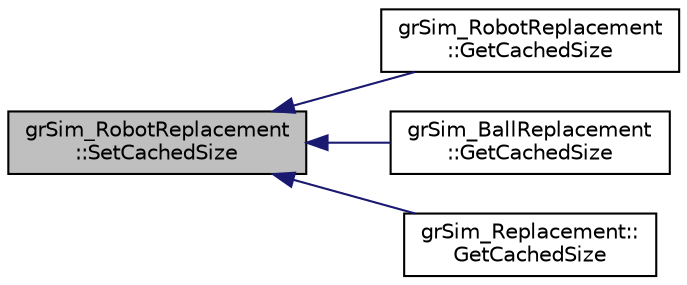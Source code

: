 digraph "grSim_RobotReplacement::SetCachedSize"
{
 // INTERACTIVE_SVG=YES
  edge [fontname="Helvetica",fontsize="10",labelfontname="Helvetica",labelfontsize="10"];
  node [fontname="Helvetica",fontsize="10",shape=record];
  rankdir="LR";
  Node1 [label="grSim_RobotReplacement\l::SetCachedSize",height=0.2,width=0.4,color="black", fillcolor="grey75", style="filled", fontcolor="black"];
  Node1 -> Node2 [dir="back",color="midnightblue",fontsize="10",style="solid",fontname="Helvetica"];
  Node2 [label="grSim_RobotReplacement\l::GetCachedSize",height=0.2,width=0.4,color="black", fillcolor="white", style="filled",URL="$d5/da8/classgr_sim___robot_replacement.html#afacd99751758f71ed2337a982725325c"];
  Node1 -> Node3 [dir="back",color="midnightblue",fontsize="10",style="solid",fontname="Helvetica"];
  Node3 [label="grSim_BallReplacement\l::GetCachedSize",height=0.2,width=0.4,color="black", fillcolor="white", style="filled",URL="$d2/db1/classgr_sim___ball_replacement.html#a9cb28c84020ff53719938abcc34af3ed"];
  Node1 -> Node4 [dir="back",color="midnightblue",fontsize="10",style="solid",fontname="Helvetica"];
  Node4 [label="grSim_Replacement::\lGetCachedSize",height=0.2,width=0.4,color="black", fillcolor="white", style="filled",URL="$d0/de6/classgr_sim___replacement.html#a16027975943c10b2e568118d02024150"];
}
